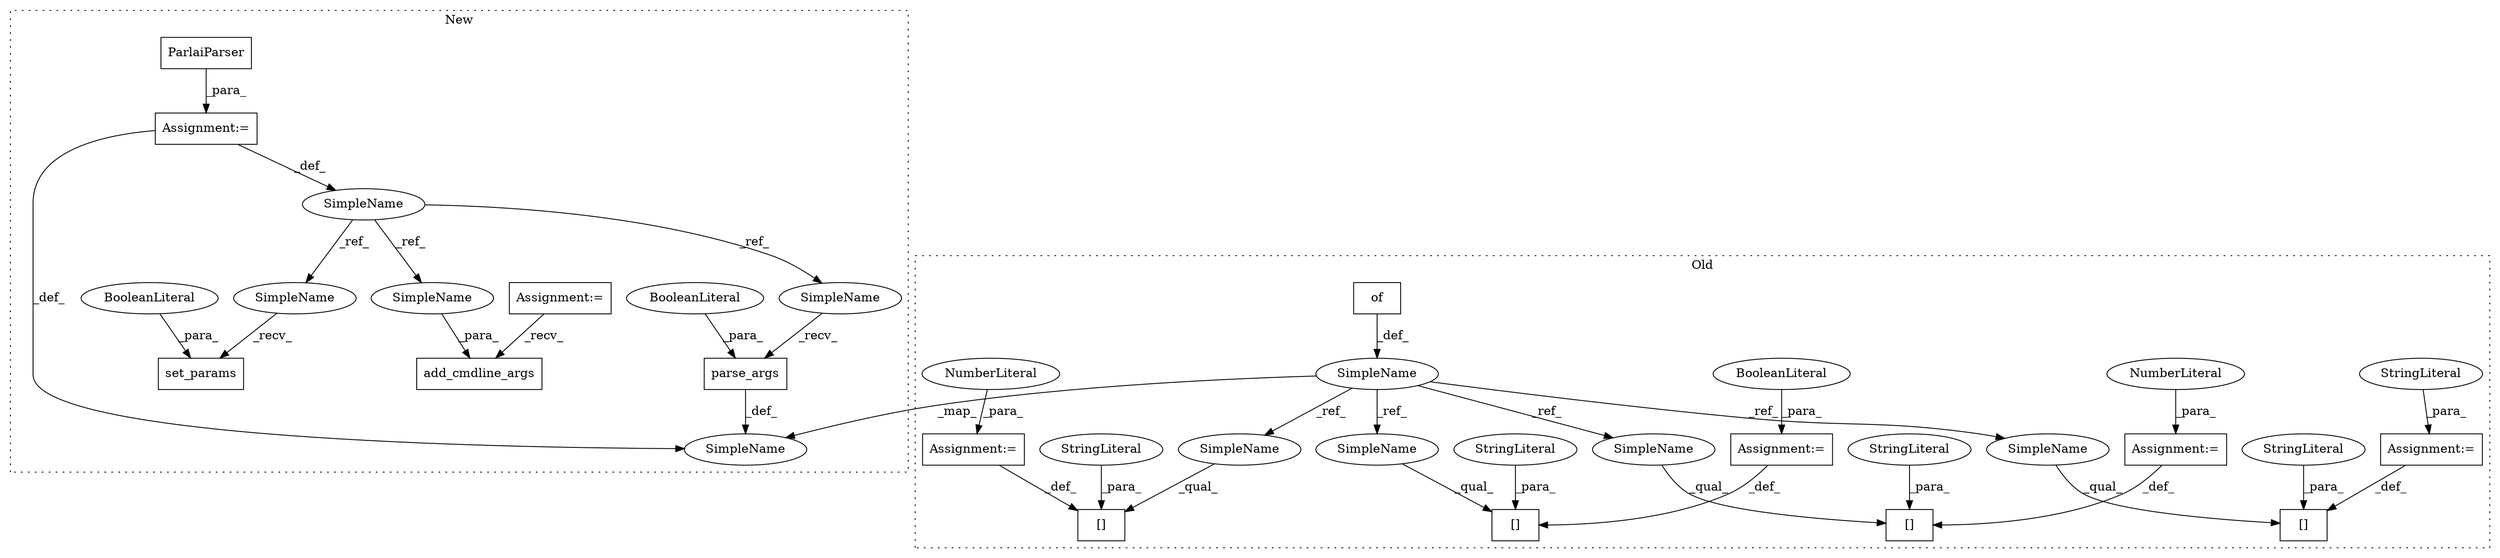 digraph G {
subgraph cluster0 {
1 [label="[]" a="2" s="8564,8585" l="4,1" shape="box"];
3 [label="Assignment:=" a="7" s="8586" l="1" shape="box"];
4 [label="StringLiteral" a="45" s="8587" l="18" shape="ellipse"];
5 [label="StringLiteral" a="45" s="8568" l="17" shape="ellipse"];
8 [label="SimpleName" a="42" s="8468" l="3" shape="ellipse"];
10 [label="[]" a="2" s="8534,8554" l="4,1" shape="box"];
12 [label="of" a="32" s="8476" l="4" shape="box"];
13 [label="[]" a="2" s="8511,8525" l="4,1" shape="box"];
18 [label="Assignment:=" a="7" s="8555" l="1" shape="box"];
19 [label="[]" a="2" s="8486,8499" l="4,1" shape="box"];
20 [label="NumberLiteral" a="34" s="8556" l="2" shape="ellipse"];
21 [label="Assignment:=" a="7" s="8526" l="1" shape="box"];
22 [label="NumberLiteral" a="34" s="8527" l="1" shape="ellipse"];
23 [label="Assignment:=" a="7" s="8500" l="1" shape="box"];
24 [label="BooleanLiteral" a="9" s="8501" l="4" shape="ellipse"];
25 [label="StringLiteral" a="45" s="8515" l="10" shape="ellipse"];
27 [label="StringLiteral" a="45" s="8490" l="9" shape="ellipse"];
28 [label="StringLiteral" a="45" s="8538" l="16" shape="ellipse"];
29 [label="SimpleName" a="42" s="8534" l="3" shape="ellipse"];
30 [label="SimpleName" a="42" s="8564" l="3" shape="ellipse"];
31 [label="SimpleName" a="42" s="8511" l="3" shape="ellipse"];
32 [label="SimpleName" a="42" s="8486" l="3" shape="ellipse"];
label = "Old";
style="dotted";
}
subgraph cluster1 {
2 [label="add_cmdline_args" a="32" s="8851,8874" l="17,1" shape="box"];
6 [label="SimpleName" a="42" s="8813" l="6" shape="ellipse"];
7 [label="parse_args" a="32" s="8923,8939" l="11,1" shape="box"];
9 [label="SimpleName" a="42" s="8912" l="3" shape="ellipse"];
11 [label="set_params" a="32" s="8888,8905" l="11,1" shape="box"];
14 [label="BooleanLiteral" a="9" s="8934" l="5" shape="ellipse"];
15 [label="BooleanLiteral" a="9" s="8899" l="4" shape="ellipse"];
16 [label="Assignment:=" a="7" s="8819" l="1" shape="box"];
17 [label="Assignment:=" a="7" s="8580" l="10" shape="box"];
26 [label="ParlaiParser" a="32" s="8820" l="14" shape="box"];
33 [label="SimpleName" a="42" s="8868" l="6" shape="ellipse"];
34 [label="SimpleName" a="42" s="8881" l="6" shape="ellipse"];
35 [label="SimpleName" a="42" s="8916" l="6" shape="ellipse"];
label = "New";
style="dotted";
}
3 -> 1 [label="_def_"];
4 -> 3 [label="_para_"];
5 -> 1 [label="_para_"];
6 -> 33 [label="_ref_"];
6 -> 34 [label="_ref_"];
6 -> 35 [label="_ref_"];
7 -> 9 [label="_def_"];
8 -> 30 [label="_ref_"];
8 -> 31 [label="_ref_"];
8 -> 9 [label="_map_"];
8 -> 29 [label="_ref_"];
8 -> 32 [label="_ref_"];
12 -> 8 [label="_def_"];
14 -> 7 [label="_para_"];
15 -> 11 [label="_para_"];
16 -> 9 [label="_def_"];
16 -> 6 [label="_def_"];
17 -> 2 [label="_recv_"];
18 -> 10 [label="_def_"];
20 -> 18 [label="_para_"];
21 -> 13 [label="_def_"];
22 -> 21 [label="_para_"];
23 -> 19 [label="_def_"];
24 -> 23 [label="_para_"];
25 -> 13 [label="_para_"];
26 -> 16 [label="_para_"];
27 -> 19 [label="_para_"];
28 -> 10 [label="_para_"];
29 -> 10 [label="_qual_"];
30 -> 1 [label="_qual_"];
31 -> 13 [label="_qual_"];
32 -> 19 [label="_qual_"];
33 -> 2 [label="_para_"];
34 -> 11 [label="_recv_"];
35 -> 7 [label="_recv_"];
}